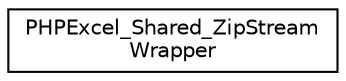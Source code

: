 digraph "Иерархия классов. Графический вид."
{
  edge [fontname="Helvetica",fontsize="10",labelfontname="Helvetica",labelfontsize="10"];
  node [fontname="Helvetica",fontsize="10",shape=record];
  rankdir="LR";
  Node0 [label="PHPExcel_Shared_ZipStream\lWrapper",height=0.2,width=0.4,color="black", fillcolor="white", style="filled",URL="$class_p_h_p_excel___shared___zip_stream_wrapper.html"];
}
